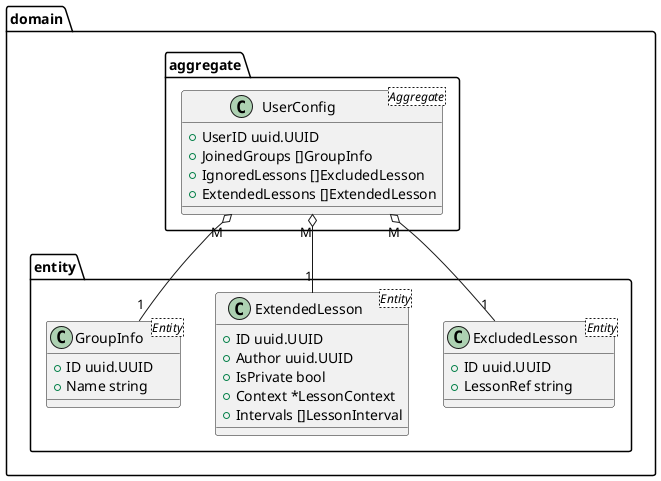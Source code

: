 @startuml EntityDiagram

namespace domain {
    namespace aggregate {
        class UserConfig <Aggregate> {
            +UserID uuid.UUID
            +JoinedGroups []GroupInfo
            +IgnoredLessons []ExcludedLesson
            +ExtendedLessons []ExtendedLesson
        }
    }

    namespace entity {
        class ExcludedLesson <Entity> {
            +ID uuid.UUID
            +LessonRef string
        }

        class ExtendedLesson <Entity> {
            +ID uuid.UUID
            +Author uuid.UUID
            +IsPrivate bool
            +Context *LessonContext
            +Intervals []LessonInterval
        }

        class GroupInfo <Entity> {
            + ID uuid.UUID
            + Name string
        }
    }

    domain.aggregate.UserConfig "M" o-- "1" domain.entity.ExcludedLesson
    domain.aggregate.UserConfig "M" o-- "1" domain.entity.ExtendedLesson
    domain.aggregate.UserConfig "M" o-- "1" domain.entity.GroupInfo
}

@enduml